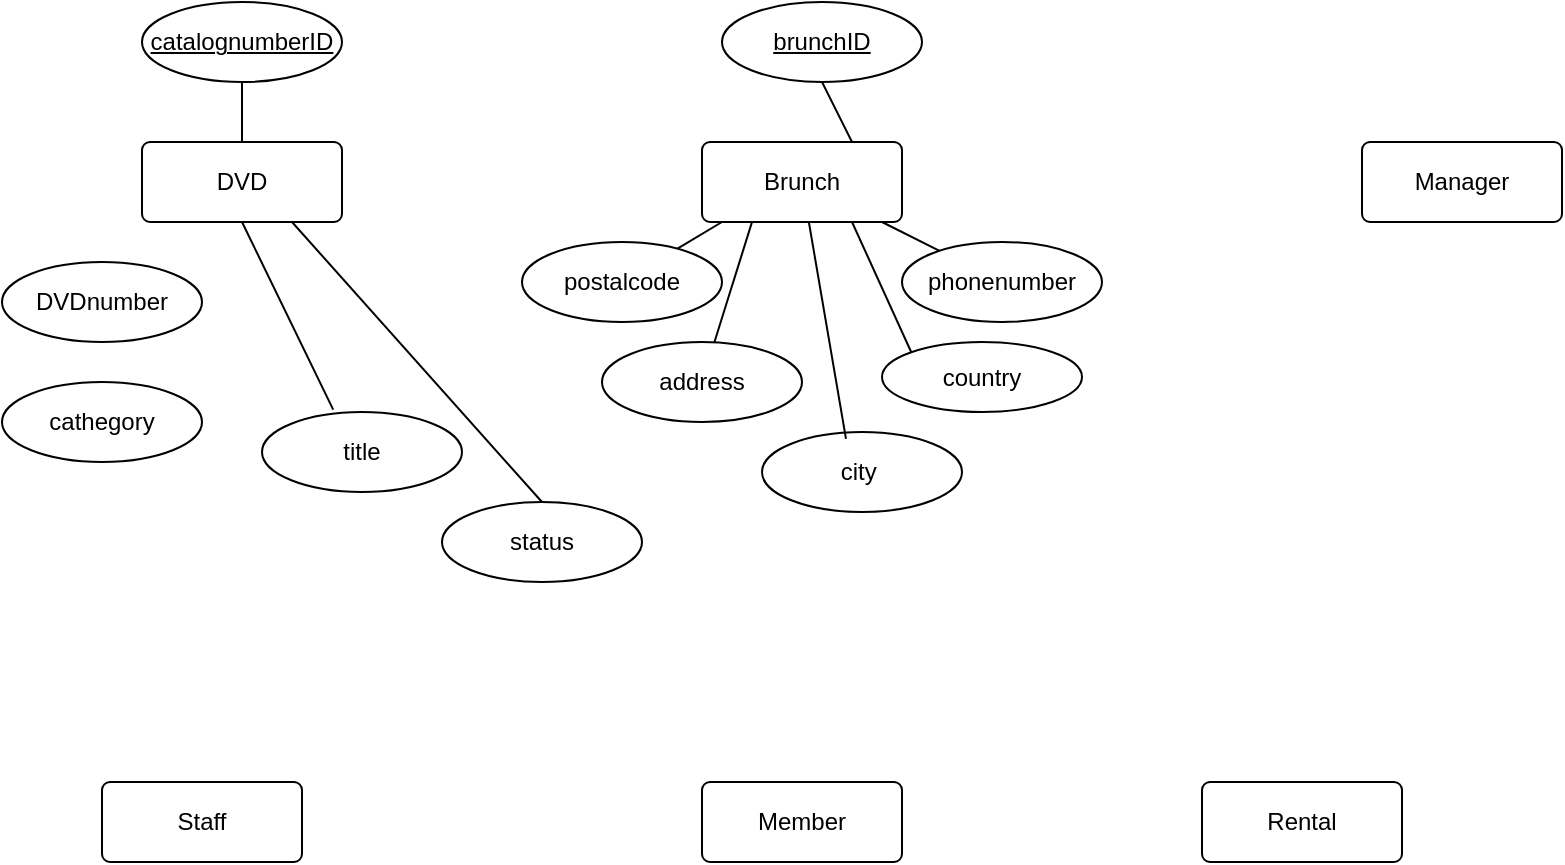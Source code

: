 <mxfile version="24.7.17">
  <diagram name="Page-1" id="Kt4_uSkjWrbB8tqFR44q">
    <mxGraphModel dx="1042" dy="533" grid="1" gridSize="10" guides="1" tooltips="1" connect="1" arrows="1" fold="1" page="1" pageScale="1" pageWidth="850" pageHeight="1100" math="0" shadow="0">
      <root>
        <mxCell id="0" />
        <mxCell id="1" parent="0" />
        <mxCell id="VjKpLaFIwRTDovI-EPHs-1" value="DVD" style="rounded=1;arcSize=10;whiteSpace=wrap;html=1;align=center;" vertex="1" parent="1">
          <mxGeometry x="70" y="80" width="100" height="40" as="geometry" />
        </mxCell>
        <mxCell id="VjKpLaFIwRTDovI-EPHs-2" value="Brunch" style="rounded=1;arcSize=10;whiteSpace=wrap;html=1;align=center;" vertex="1" parent="1">
          <mxGeometry x="350" y="80" width="100" height="40" as="geometry" />
        </mxCell>
        <mxCell id="VjKpLaFIwRTDovI-EPHs-3" value="Manager" style="rounded=1;arcSize=10;whiteSpace=wrap;html=1;align=center;" vertex="1" parent="1">
          <mxGeometry x="680" y="80" width="100" height="40" as="geometry" />
        </mxCell>
        <mxCell id="VjKpLaFIwRTDovI-EPHs-4" value="Staff" style="rounded=1;arcSize=10;whiteSpace=wrap;html=1;align=center;" vertex="1" parent="1">
          <mxGeometry x="50" y="400" width="100" height="40" as="geometry" />
        </mxCell>
        <mxCell id="VjKpLaFIwRTDovI-EPHs-5" value="Member" style="rounded=1;arcSize=10;whiteSpace=wrap;html=1;align=center;" vertex="1" parent="1">
          <mxGeometry x="350" y="400" width="100" height="40" as="geometry" />
        </mxCell>
        <mxCell id="VjKpLaFIwRTDovI-EPHs-6" value="Rental" style="rounded=1;arcSize=10;whiteSpace=wrap;html=1;align=center;" vertex="1" parent="1">
          <mxGeometry x="600" y="400" width="100" height="40" as="geometry" />
        </mxCell>
        <mxCell id="VjKpLaFIwRTDovI-EPHs-7" value="brunchID" style="ellipse;whiteSpace=wrap;html=1;align=center;fontStyle=4;" vertex="1" parent="1">
          <mxGeometry x="360" y="10" width="100" height="40" as="geometry" />
        </mxCell>
        <mxCell id="VjKpLaFIwRTDovI-EPHs-8" value="" style="endArrow=none;html=1;rounded=0;exitX=0.75;exitY=0;exitDx=0;exitDy=0;entryX=0.5;entryY=1;entryDx=0;entryDy=0;" edge="1" parent="1" source="VjKpLaFIwRTDovI-EPHs-2" target="VjKpLaFIwRTDovI-EPHs-7">
          <mxGeometry relative="1" as="geometry">
            <mxPoint x="340" y="280" as="sourcePoint" />
            <mxPoint x="500" y="280" as="targetPoint" />
          </mxGeometry>
        </mxCell>
        <mxCell id="VjKpLaFIwRTDovI-EPHs-9" value="address" style="ellipse;whiteSpace=wrap;html=1;align=center;" vertex="1" parent="1">
          <mxGeometry x="300" y="180" width="100" height="40" as="geometry" />
        </mxCell>
        <mxCell id="VjKpLaFIwRTDovI-EPHs-10" value="postalcode" style="ellipse;whiteSpace=wrap;html=1;align=center;" vertex="1" parent="1">
          <mxGeometry x="260" y="130" width="100" height="40" as="geometry" />
        </mxCell>
        <mxCell id="VjKpLaFIwRTDovI-EPHs-12" value="city&amp;nbsp;" style="ellipse;whiteSpace=wrap;html=1;align=center;" vertex="1" parent="1">
          <mxGeometry x="380" y="225" width="100" height="40" as="geometry" />
        </mxCell>
        <mxCell id="VjKpLaFIwRTDovI-EPHs-13" value="country" style="ellipse;whiteSpace=wrap;html=1;align=center;" vertex="1" parent="1">
          <mxGeometry x="440" y="180" width="100" height="35" as="geometry" />
        </mxCell>
        <mxCell id="VjKpLaFIwRTDovI-EPHs-14" value="phonenumber" style="ellipse;whiteSpace=wrap;html=1;align=center;" vertex="1" parent="1">
          <mxGeometry x="450" y="130" width="100" height="40" as="geometry" />
        </mxCell>
        <mxCell id="VjKpLaFIwRTDovI-EPHs-15" value="" style="endArrow=none;html=1;rounded=0;entryX=0.42;entryY=0.085;entryDx=0;entryDy=0;entryPerimeter=0;" edge="1" parent="1" source="VjKpLaFIwRTDovI-EPHs-2" target="VjKpLaFIwRTDovI-EPHs-12">
          <mxGeometry relative="1" as="geometry">
            <mxPoint x="340" y="250" as="sourcePoint" />
            <mxPoint x="420" y="220" as="targetPoint" />
          </mxGeometry>
        </mxCell>
        <mxCell id="VjKpLaFIwRTDovI-EPHs-16" value="" style="endArrow=none;html=1;rounded=0;exitX=0.9;exitY=1;exitDx=0;exitDy=0;exitPerimeter=0;" edge="1" parent="1" source="VjKpLaFIwRTDovI-EPHs-2" target="VjKpLaFIwRTDovI-EPHs-14">
          <mxGeometry relative="1" as="geometry">
            <mxPoint x="340" y="250" as="sourcePoint" />
            <mxPoint x="500" y="250" as="targetPoint" />
          </mxGeometry>
        </mxCell>
        <mxCell id="VjKpLaFIwRTDovI-EPHs-17" value="" style="endArrow=none;html=1;rounded=0;exitX=0.75;exitY=1;exitDx=0;exitDy=0;entryX=0;entryY=0;entryDx=0;entryDy=0;" edge="1" parent="1" source="VjKpLaFIwRTDovI-EPHs-2" target="VjKpLaFIwRTDovI-EPHs-13">
          <mxGeometry relative="1" as="geometry">
            <mxPoint x="340" y="250" as="sourcePoint" />
            <mxPoint x="500" y="250" as="targetPoint" />
          </mxGeometry>
        </mxCell>
        <mxCell id="VjKpLaFIwRTDovI-EPHs-18" value="" style="endArrow=none;html=1;rounded=0;exitX=0.25;exitY=1;exitDx=0;exitDy=0;" edge="1" parent="1" source="VjKpLaFIwRTDovI-EPHs-2" target="VjKpLaFIwRTDovI-EPHs-9">
          <mxGeometry relative="1" as="geometry">
            <mxPoint x="340" y="250" as="sourcePoint" />
            <mxPoint x="500" y="250" as="targetPoint" />
          </mxGeometry>
        </mxCell>
        <mxCell id="VjKpLaFIwRTDovI-EPHs-19" value="" style="endArrow=none;html=1;rounded=0;" edge="1" parent="1" target="VjKpLaFIwRTDovI-EPHs-10">
          <mxGeometry relative="1" as="geometry">
            <mxPoint x="360" y="120" as="sourcePoint" />
            <mxPoint x="500" y="250" as="targetPoint" />
          </mxGeometry>
        </mxCell>
        <mxCell id="VjKpLaFIwRTDovI-EPHs-20" value="catalognumberID" style="ellipse;whiteSpace=wrap;html=1;align=center;fontStyle=4;" vertex="1" parent="1">
          <mxGeometry x="70" y="10" width="100" height="40" as="geometry" />
        </mxCell>
        <mxCell id="VjKpLaFIwRTDovI-EPHs-21" value="" style="endArrow=none;html=1;rounded=0;exitX=0.5;exitY=1;exitDx=0;exitDy=0;entryX=0.5;entryY=0;entryDx=0;entryDy=0;" edge="1" parent="1" source="VjKpLaFIwRTDovI-EPHs-20" target="VjKpLaFIwRTDovI-EPHs-1">
          <mxGeometry relative="1" as="geometry">
            <mxPoint x="40" y="169" as="sourcePoint" />
            <mxPoint x="200" y="169" as="targetPoint" />
          </mxGeometry>
        </mxCell>
        <mxCell id="VjKpLaFIwRTDovI-EPHs-22" value="DVDnumber" style="ellipse;whiteSpace=wrap;html=1;align=center;" vertex="1" parent="1">
          <mxGeometry y="140" width="100" height="40" as="geometry" />
        </mxCell>
        <mxCell id="VjKpLaFIwRTDovI-EPHs-23" value="cathegory" style="ellipse;whiteSpace=wrap;html=1;align=center;" vertex="1" parent="1">
          <mxGeometry y="200" width="100" height="40" as="geometry" />
        </mxCell>
        <mxCell id="VjKpLaFIwRTDovI-EPHs-24" value="title" style="ellipse;whiteSpace=wrap;html=1;align=center;" vertex="1" parent="1">
          <mxGeometry x="130" y="215" width="100" height="40" as="geometry" />
        </mxCell>
        <mxCell id="VjKpLaFIwRTDovI-EPHs-25" value="status" style="ellipse;whiteSpace=wrap;html=1;align=center;" vertex="1" parent="1">
          <mxGeometry x="220" y="260" width="100" height="40" as="geometry" />
        </mxCell>
        <mxCell id="VjKpLaFIwRTDovI-EPHs-26" value="" style="endArrow=none;html=1;rounded=0;entryX=0.356;entryY=-0.03;entryDx=0;entryDy=0;entryPerimeter=0;exitX=0.5;exitY=1;exitDx=0;exitDy=0;" edge="1" parent="1" source="VjKpLaFIwRTDovI-EPHs-1" target="VjKpLaFIwRTDovI-EPHs-24">
          <mxGeometry relative="1" as="geometry">
            <mxPoint x="130" y="120" as="sourcePoint" />
            <mxPoint x="500" y="250" as="targetPoint" />
          </mxGeometry>
        </mxCell>
        <mxCell id="VjKpLaFIwRTDovI-EPHs-27" value="" style="endArrow=none;html=1;rounded=0;exitX=0.5;exitY=0;exitDx=0;exitDy=0;entryX=0.75;entryY=1;entryDx=0;entryDy=0;" edge="1" parent="1" source="VjKpLaFIwRTDovI-EPHs-25" target="VjKpLaFIwRTDovI-EPHs-1">
          <mxGeometry relative="1" as="geometry">
            <mxPoint x="340" y="250" as="sourcePoint" />
            <mxPoint x="500" y="250" as="targetPoint" />
          </mxGeometry>
        </mxCell>
      </root>
    </mxGraphModel>
  </diagram>
</mxfile>

